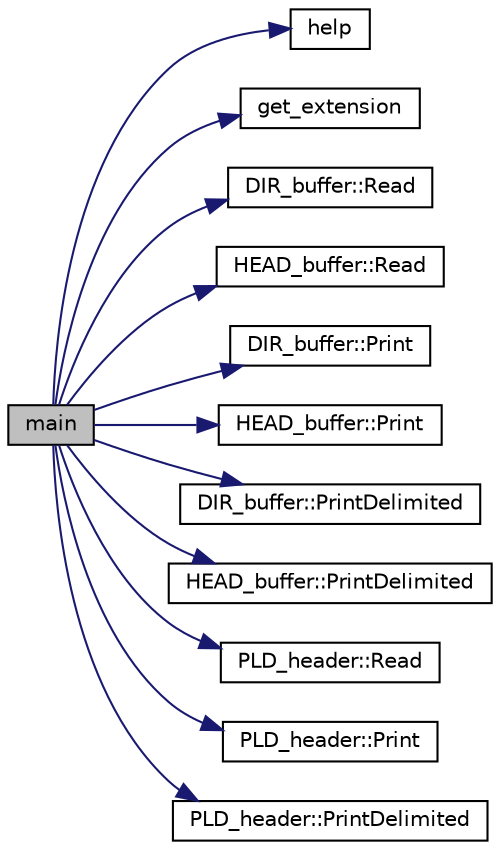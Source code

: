 digraph "main"
{
  edge [fontname="Helvetica",fontsize="10",labelfontname="Helvetica",labelfontsize="10"];
  node [fontname="Helvetica",fontsize="10",shape=record];
  rankdir="LR";
  Node1 [label="main",height=0.2,width=0.4,color="black", fillcolor="grey75", style="filled", fontcolor="black"];
  Node1 -> Node2 [color="midnightblue",fontsize="10",style="solid",fontname="Helvetica"];
  Node2 [label="help",height=0.2,width=0.4,color="black", fillcolor="white", style="filled",URL="$d7/d75/head_reader_8cpp.html#a2b3cdd85e63a9e1dac1d37c21d1b1d15"];
  Node1 -> Node3 [color="midnightblue",fontsize="10",style="solid",fontname="Helvetica"];
  Node3 [label="get_extension",height=0.2,width=0.4,color="black", fillcolor="white", style="filled",URL="$da/d8e/_scan_interface_8hpp.html#a740f278fe984e02c3252ffc414a38e9f",tooltip="Get the file extension from an input filename string. "];
  Node1 -> Node4 [color="midnightblue",fontsize="10",style="solid",fontname="Helvetica"];
  Node4 [label="DIR_buffer::Read",height=0.2,width=0.4,color="black", fillcolor="white", style="filled",URL="$d2/deb/class_d_i_r__buffer.html#a0edc15019922de63b75fab4fbab258f4",tooltip="Read a DIR buffer from a file. Return false if buffer has the wrong header and return true otherwise..."];
  Node1 -> Node5 [color="midnightblue",fontsize="10",style="solid",fontname="Helvetica"];
  Node5 [label="HEAD_buffer::Read",height=0.2,width=0.4,color="black", fillcolor="white", style="filled",URL="$d8/d68/class_h_e_a_d__buffer.html#a0e340b48224b3312da67eb2e09e54341",tooltip="Read a HEAD buffer from a file. Return false if buffer has the wrong header and return true otherwise..."];
  Node1 -> Node6 [color="midnightblue",fontsize="10",style="solid",fontname="Helvetica"];
  Node6 [label="DIR_buffer::Print",height=0.2,width=0.4,color="black", fillcolor="white", style="filled",URL="$d2/deb/class_d_i_r__buffer.html#af381e127827d2113f11a48b0f8b2ff15",tooltip="Print dir buffer information. "];
  Node1 -> Node7 [color="midnightblue",fontsize="10",style="solid",fontname="Helvetica"];
  Node7 [label="HEAD_buffer::Print",height=0.2,width=0.4,color="black", fillcolor="white", style="filled",URL="$d8/d68/class_h_e_a_d__buffer.html#a179fb159a2318fba041c3f0da871c210",tooltip="Print header information. "];
  Node1 -> Node8 [color="midnightblue",fontsize="10",style="solid",fontname="Helvetica"];
  Node8 [label="DIR_buffer::PrintDelimited",height=0.2,width=0.4,color="black", fillcolor="white", style="filled",URL="$d2/deb/class_d_i_r__buffer.html#add9e6c20dc3df785fe2a8d623a6ef543",tooltip="Print dir buffer information in a delimited list. "];
  Node1 -> Node9 [color="midnightblue",fontsize="10",style="solid",fontname="Helvetica"];
  Node9 [label="HEAD_buffer::PrintDelimited",height=0.2,width=0.4,color="black", fillcolor="white", style="filled",URL="$d8/d68/class_h_e_a_d__buffer.html#a54e9d72f457e2ccd924f828cafc1515b",tooltip="Print header information in a delimited list. "];
  Node1 -> Node10 [color="midnightblue",fontsize="10",style="solid",fontname="Helvetica"];
  Node10 [label="PLD_header::Read",height=0.2,width=0.4,color="black", fillcolor="white", style="filled",URL="$de/deb/class_p_l_d__header.html#a63a564bd08c4f1e3a718cdd37c36431d",tooltip="Read a HEAD buffer from a pld format file. Return false if buffer has the wrong header and return tru..."];
  Node1 -> Node11 [color="midnightblue",fontsize="10",style="solid",fontname="Helvetica"];
  Node11 [label="PLD_header::Print",height=0.2,width=0.4,color="black", fillcolor="white", style="filled",URL="$de/deb/class_p_l_d__header.html#a72c5518a07df77d8730496acac8e4609",tooltip="Print header information. "];
  Node1 -> Node12 [color="midnightblue",fontsize="10",style="solid",fontname="Helvetica"];
  Node12 [label="PLD_header::PrintDelimited",height=0.2,width=0.4,color="black", fillcolor="white", style="filled",URL="$de/deb/class_p_l_d__header.html#acbc5bb63cb065b06ddc2105c8491a803",tooltip="Print header information in a delimited list. "];
}
